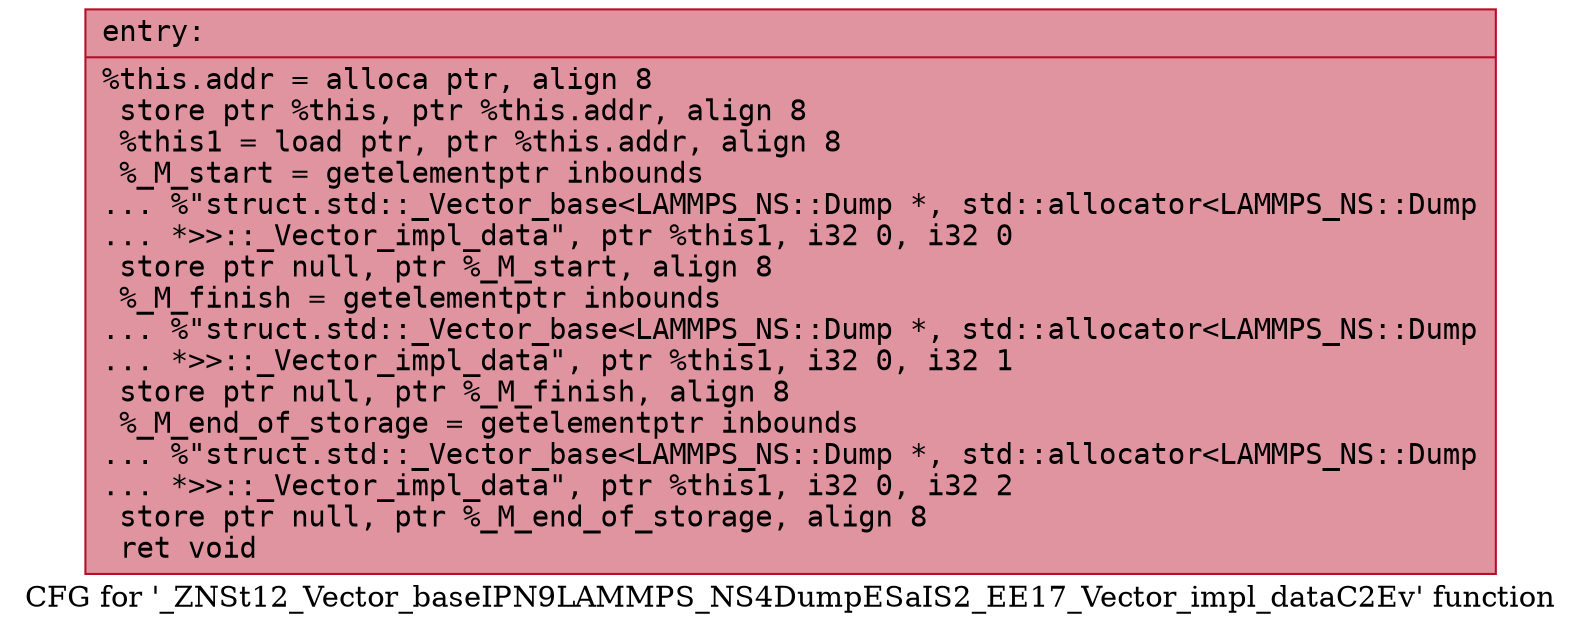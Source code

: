 digraph "CFG for '_ZNSt12_Vector_baseIPN9LAMMPS_NS4DumpESaIS2_EE17_Vector_impl_dataC2Ev' function" {
	label="CFG for '_ZNSt12_Vector_baseIPN9LAMMPS_NS4DumpESaIS2_EE17_Vector_impl_dataC2Ev' function";

	Node0x559d9a39dde0 [shape=record,color="#b70d28ff", style=filled, fillcolor="#b70d2870" fontname="Courier",label="{entry:\l|  %this.addr = alloca ptr, align 8\l  store ptr %this, ptr %this.addr, align 8\l  %this1 = load ptr, ptr %this.addr, align 8\l  %_M_start = getelementptr inbounds\l... %\"struct.std::_Vector_base\<LAMMPS_NS::Dump *, std::allocator\<LAMMPS_NS::Dump\l... *\>\>::_Vector_impl_data\", ptr %this1, i32 0, i32 0\l  store ptr null, ptr %_M_start, align 8\l  %_M_finish = getelementptr inbounds\l... %\"struct.std::_Vector_base\<LAMMPS_NS::Dump *, std::allocator\<LAMMPS_NS::Dump\l... *\>\>::_Vector_impl_data\", ptr %this1, i32 0, i32 1\l  store ptr null, ptr %_M_finish, align 8\l  %_M_end_of_storage = getelementptr inbounds\l... %\"struct.std::_Vector_base\<LAMMPS_NS::Dump *, std::allocator\<LAMMPS_NS::Dump\l... *\>\>::_Vector_impl_data\", ptr %this1, i32 0, i32 2\l  store ptr null, ptr %_M_end_of_storage, align 8\l  ret void\l}"];
}
